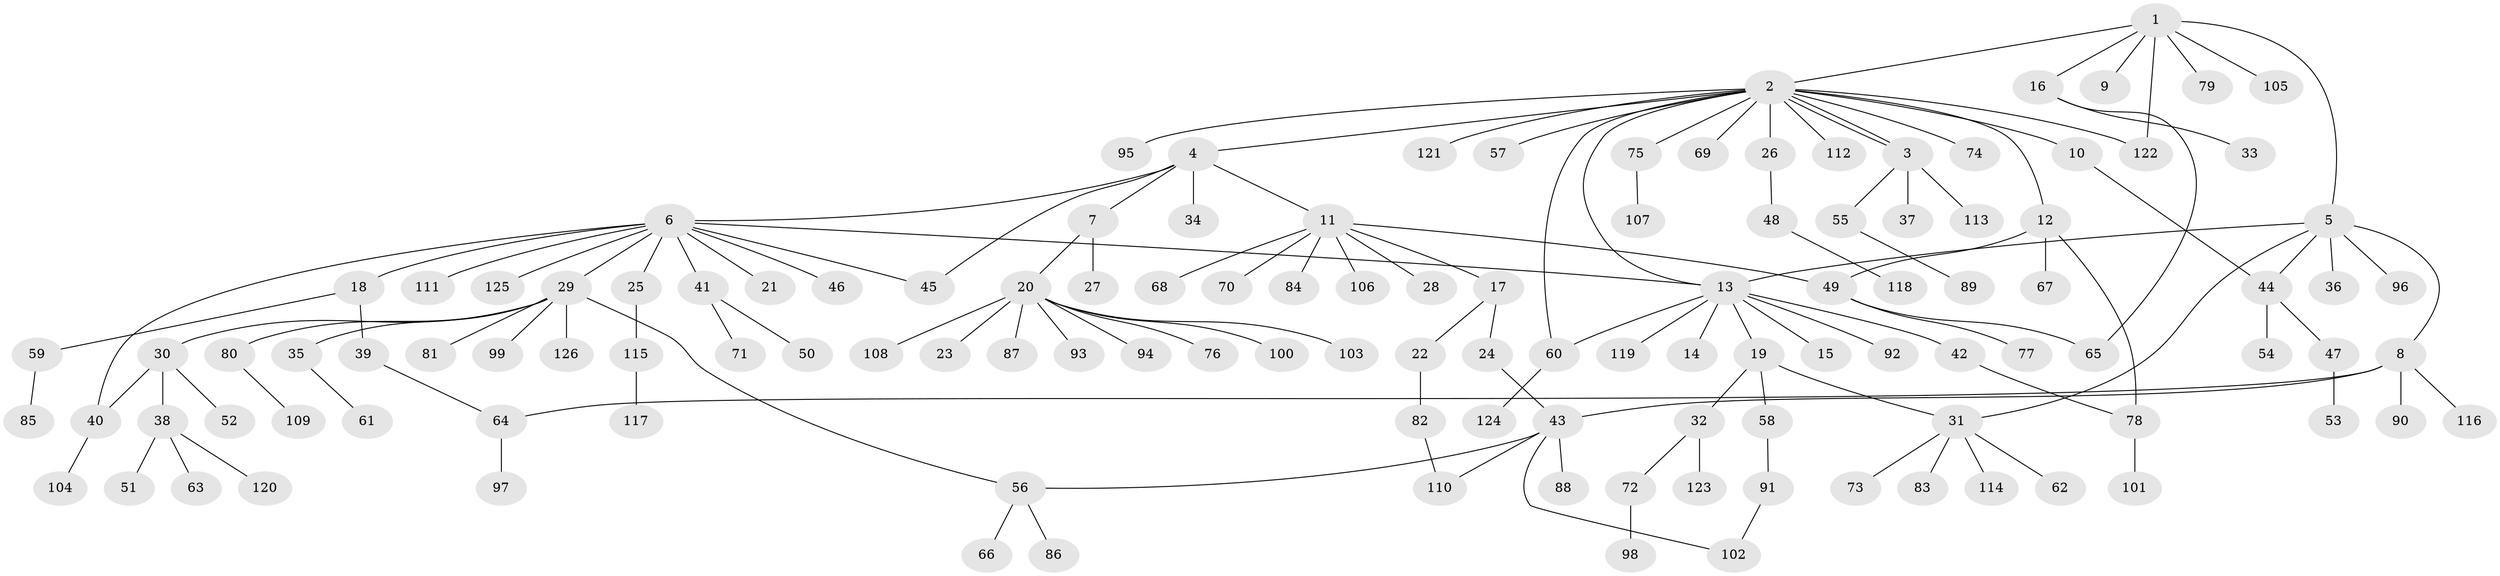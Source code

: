 // coarse degree distribution, {6: 0.022222222222222223, 15: 0.011111111111111112, 3: 0.1, 5: 0.03333333333333333, 11: 0.011111111111111112, 2: 0.25555555555555554, 4: 0.022222222222222223, 1: 0.5, 7: 0.022222222222222223, 9: 0.011111111111111112, 8: 0.011111111111111112}
// Generated by graph-tools (version 1.1) at 2025/50/03/04/25 22:50:20]
// undirected, 126 vertices, 142 edges
graph export_dot {
  node [color=gray90,style=filled];
  1;
  2;
  3;
  4;
  5;
  6;
  7;
  8;
  9;
  10;
  11;
  12;
  13;
  14;
  15;
  16;
  17;
  18;
  19;
  20;
  21;
  22;
  23;
  24;
  25;
  26;
  27;
  28;
  29;
  30;
  31;
  32;
  33;
  34;
  35;
  36;
  37;
  38;
  39;
  40;
  41;
  42;
  43;
  44;
  45;
  46;
  47;
  48;
  49;
  50;
  51;
  52;
  53;
  54;
  55;
  56;
  57;
  58;
  59;
  60;
  61;
  62;
  63;
  64;
  65;
  66;
  67;
  68;
  69;
  70;
  71;
  72;
  73;
  74;
  75;
  76;
  77;
  78;
  79;
  80;
  81;
  82;
  83;
  84;
  85;
  86;
  87;
  88;
  89;
  90;
  91;
  92;
  93;
  94;
  95;
  96;
  97;
  98;
  99;
  100;
  101;
  102;
  103;
  104;
  105;
  106;
  107;
  108;
  109;
  110;
  111;
  112;
  113;
  114;
  115;
  116;
  117;
  118;
  119;
  120;
  121;
  122;
  123;
  124;
  125;
  126;
  1 -- 2;
  1 -- 5;
  1 -- 9;
  1 -- 16;
  1 -- 79;
  1 -- 105;
  1 -- 122;
  2 -- 3;
  2 -- 3;
  2 -- 4;
  2 -- 10;
  2 -- 12;
  2 -- 13;
  2 -- 26;
  2 -- 57;
  2 -- 60;
  2 -- 69;
  2 -- 74;
  2 -- 75;
  2 -- 95;
  2 -- 112;
  2 -- 121;
  2 -- 122;
  3 -- 37;
  3 -- 55;
  3 -- 113;
  4 -- 6;
  4 -- 7;
  4 -- 11;
  4 -- 34;
  4 -- 45;
  5 -- 8;
  5 -- 13;
  5 -- 31;
  5 -- 36;
  5 -- 44;
  5 -- 96;
  6 -- 13;
  6 -- 18;
  6 -- 21;
  6 -- 25;
  6 -- 29;
  6 -- 40;
  6 -- 41;
  6 -- 45;
  6 -- 46;
  6 -- 111;
  6 -- 125;
  7 -- 20;
  7 -- 27;
  8 -- 43;
  8 -- 64;
  8 -- 90;
  8 -- 116;
  10 -- 44;
  11 -- 17;
  11 -- 28;
  11 -- 49;
  11 -- 68;
  11 -- 70;
  11 -- 84;
  11 -- 106;
  12 -- 49;
  12 -- 67;
  12 -- 78;
  13 -- 14;
  13 -- 15;
  13 -- 19;
  13 -- 42;
  13 -- 60;
  13 -- 92;
  13 -- 119;
  16 -- 33;
  16 -- 65;
  17 -- 22;
  17 -- 24;
  18 -- 39;
  18 -- 59;
  19 -- 31;
  19 -- 32;
  19 -- 58;
  20 -- 23;
  20 -- 76;
  20 -- 87;
  20 -- 93;
  20 -- 94;
  20 -- 100;
  20 -- 103;
  20 -- 108;
  22 -- 82;
  24 -- 43;
  25 -- 115;
  26 -- 48;
  29 -- 30;
  29 -- 35;
  29 -- 56;
  29 -- 80;
  29 -- 81;
  29 -- 99;
  29 -- 126;
  30 -- 38;
  30 -- 40;
  30 -- 52;
  31 -- 62;
  31 -- 73;
  31 -- 83;
  31 -- 114;
  32 -- 72;
  32 -- 123;
  35 -- 61;
  38 -- 51;
  38 -- 63;
  38 -- 120;
  39 -- 64;
  40 -- 104;
  41 -- 50;
  41 -- 71;
  42 -- 78;
  43 -- 56;
  43 -- 88;
  43 -- 102;
  43 -- 110;
  44 -- 47;
  44 -- 54;
  47 -- 53;
  48 -- 118;
  49 -- 65;
  49 -- 77;
  55 -- 89;
  56 -- 66;
  56 -- 86;
  58 -- 91;
  59 -- 85;
  60 -- 124;
  64 -- 97;
  72 -- 98;
  75 -- 107;
  78 -- 101;
  80 -- 109;
  82 -- 110;
  91 -- 102;
  115 -- 117;
}
